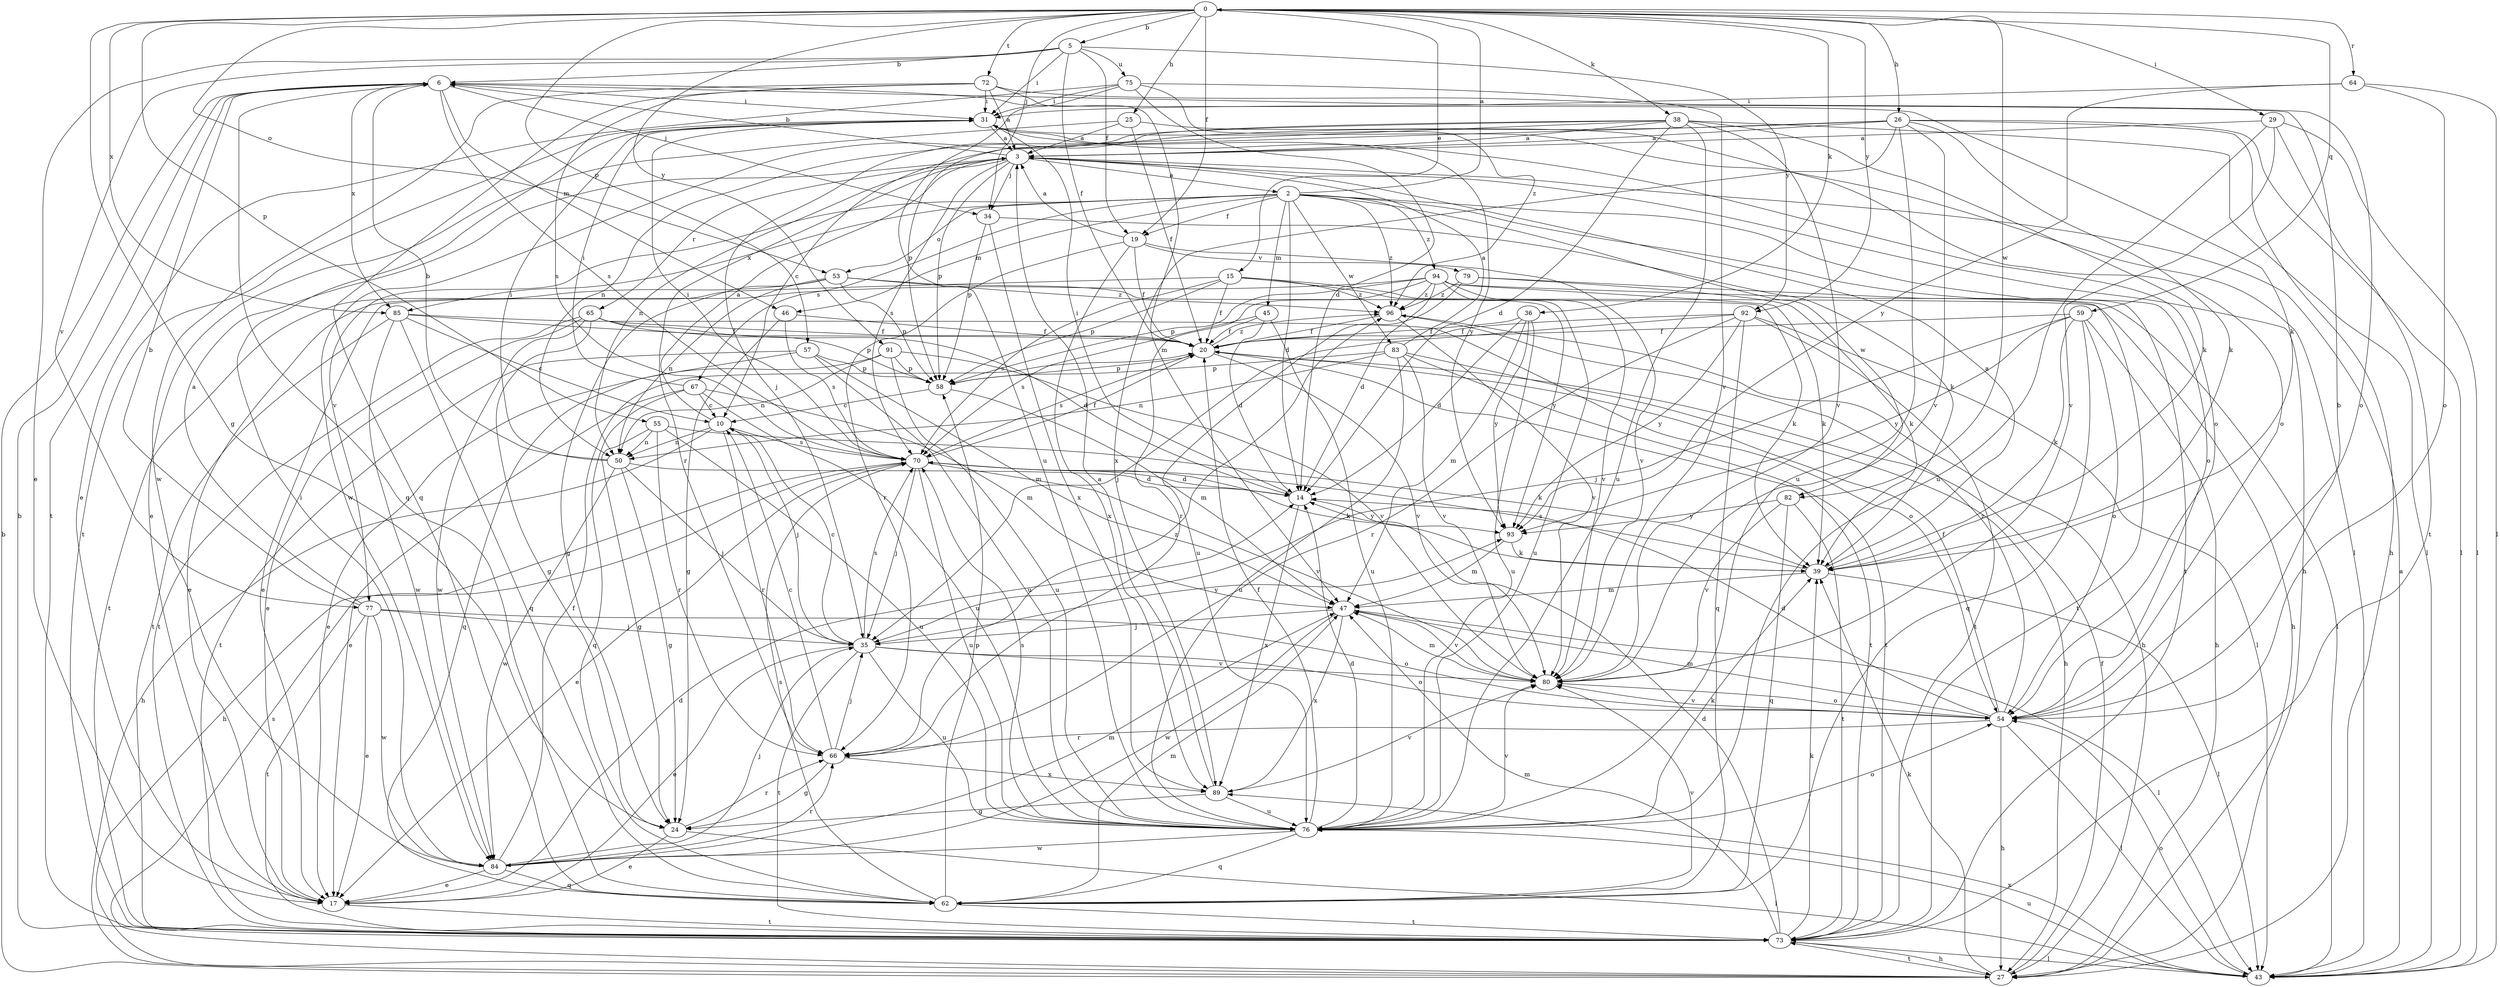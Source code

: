 strict digraph  {
0;
2;
3;
5;
6;
10;
14;
15;
17;
19;
20;
24;
25;
26;
27;
29;
31;
34;
35;
36;
38;
39;
43;
45;
46;
47;
50;
53;
54;
55;
57;
58;
59;
62;
64;
65;
66;
67;
70;
72;
73;
75;
76;
77;
79;
80;
82;
83;
84;
85;
89;
91;
92;
93;
94;
96;
0 -> 5  [label=b];
0 -> 15  [label=e];
0 -> 19  [label=f];
0 -> 24  [label=g];
0 -> 25  [label=h];
0 -> 26  [label=h];
0 -> 29  [label=i];
0 -> 34  [label=j];
0 -> 36  [label=k];
0 -> 38  [label=k];
0 -> 53  [label=o];
0 -> 55  [label=p];
0 -> 57  [label=p];
0 -> 59  [label=q];
0 -> 64  [label=r];
0 -> 72  [label=t];
0 -> 82  [label=w];
0 -> 85  [label=x];
0 -> 91  [label=y];
0 -> 92  [label=y];
2 -> 0  [label=a];
2 -> 14  [label=d];
2 -> 19  [label=f];
2 -> 45  [label=m];
2 -> 46  [label=m];
2 -> 53  [label=o];
2 -> 54  [label=o];
2 -> 67  [label=s];
2 -> 73  [label=t];
2 -> 77  [label=v];
2 -> 82  [label=w];
2 -> 83  [label=w];
2 -> 85  [label=x];
2 -> 94  [label=z];
2 -> 96  [label=z];
3 -> 2  [label=a];
3 -> 6  [label=b];
3 -> 27  [label=h];
3 -> 34  [label=j];
3 -> 50  [label=n];
3 -> 58  [label=p];
3 -> 65  [label=r];
3 -> 66  [label=r];
3 -> 70  [label=s];
5 -> 6  [label=b];
5 -> 17  [label=e];
5 -> 19  [label=f];
5 -> 20  [label=f];
5 -> 31  [label=i];
5 -> 75  [label=u];
5 -> 77  [label=v];
5 -> 92  [label=y];
6 -> 31  [label=i];
6 -> 34  [label=j];
6 -> 39  [label=k];
6 -> 46  [label=m];
6 -> 62  [label=q];
6 -> 70  [label=s];
6 -> 73  [label=t];
6 -> 85  [label=x];
10 -> 3  [label=a];
10 -> 27  [label=h];
10 -> 35  [label=j];
10 -> 50  [label=n];
10 -> 66  [label=r];
10 -> 70  [label=s];
14 -> 31  [label=i];
14 -> 89  [label=x];
14 -> 93  [label=y];
15 -> 17  [label=e];
15 -> 20  [label=f];
15 -> 27  [label=h];
15 -> 58  [label=p];
15 -> 70  [label=s];
15 -> 93  [label=y];
15 -> 96  [label=z];
17 -> 14  [label=d];
17 -> 73  [label=t];
19 -> 3  [label=a];
19 -> 20  [label=f];
19 -> 66  [label=r];
19 -> 79  [label=v];
19 -> 80  [label=v];
19 -> 89  [label=x];
20 -> 58  [label=p];
20 -> 70  [label=s];
20 -> 73  [label=t];
20 -> 80  [label=v];
20 -> 96  [label=z];
24 -> 17  [label=e];
24 -> 43  [label=l];
24 -> 66  [label=r];
25 -> 3  [label=a];
25 -> 17  [label=e];
25 -> 20  [label=f];
25 -> 54  [label=o];
26 -> 3  [label=a];
26 -> 10  [label=c];
26 -> 27  [label=h];
26 -> 39  [label=k];
26 -> 43  [label=l];
26 -> 50  [label=n];
26 -> 76  [label=u];
26 -> 80  [label=v];
26 -> 89  [label=x];
27 -> 6  [label=b];
27 -> 20  [label=f];
27 -> 39  [label=k];
27 -> 70  [label=s];
27 -> 73  [label=t];
29 -> 3  [label=a];
29 -> 43  [label=l];
29 -> 73  [label=t];
29 -> 76  [label=u];
29 -> 80  [label=v];
31 -> 3  [label=a];
31 -> 43  [label=l];
31 -> 54  [label=o];
31 -> 73  [label=t];
31 -> 93  [label=y];
34 -> 39  [label=k];
34 -> 58  [label=p];
34 -> 89  [label=x];
35 -> 10  [label=c];
35 -> 17  [label=e];
35 -> 54  [label=o];
35 -> 70  [label=s];
35 -> 73  [label=t];
35 -> 76  [label=u];
35 -> 80  [label=v];
35 -> 93  [label=y];
36 -> 14  [label=d];
36 -> 20  [label=f];
36 -> 47  [label=m];
36 -> 76  [label=u];
36 -> 93  [label=y];
38 -> 3  [label=a];
38 -> 14  [label=d];
38 -> 35  [label=j];
38 -> 39  [label=k];
38 -> 43  [label=l];
38 -> 58  [label=p];
38 -> 76  [label=u];
38 -> 80  [label=v];
38 -> 84  [label=w];
39 -> 3  [label=a];
39 -> 43  [label=l];
39 -> 47  [label=m];
39 -> 70  [label=s];
43 -> 3  [label=a];
43 -> 54  [label=o];
43 -> 76  [label=u];
43 -> 89  [label=x];
45 -> 14  [label=d];
45 -> 20  [label=f];
45 -> 70  [label=s];
45 -> 76  [label=u];
46 -> 20  [label=f];
46 -> 24  [label=g];
46 -> 70  [label=s];
47 -> 35  [label=j];
47 -> 43  [label=l];
47 -> 80  [label=v];
47 -> 84  [label=w];
47 -> 89  [label=x];
50 -> 6  [label=b];
50 -> 14  [label=d];
50 -> 24  [label=g];
50 -> 31  [label=i];
50 -> 35  [label=j];
50 -> 84  [label=w];
53 -> 24  [label=g];
53 -> 39  [label=k];
53 -> 50  [label=n];
53 -> 58  [label=p];
53 -> 73  [label=t];
53 -> 96  [label=z];
54 -> 6  [label=b];
54 -> 14  [label=d];
54 -> 20  [label=f];
54 -> 27  [label=h];
54 -> 43  [label=l];
54 -> 47  [label=m];
54 -> 66  [label=r];
54 -> 80  [label=v];
54 -> 96  [label=z];
55 -> 24  [label=g];
55 -> 39  [label=k];
55 -> 50  [label=n];
55 -> 66  [label=r];
55 -> 76  [label=u];
57 -> 47  [label=m];
57 -> 58  [label=p];
57 -> 62  [label=q];
57 -> 73  [label=t];
57 -> 76  [label=u];
58 -> 10  [label=c];
58 -> 47  [label=m];
59 -> 20  [label=f];
59 -> 27  [label=h];
59 -> 35  [label=j];
59 -> 39  [label=k];
59 -> 54  [label=o];
59 -> 62  [label=q];
59 -> 93  [label=y];
62 -> 47  [label=m];
62 -> 58  [label=p];
62 -> 70  [label=s];
62 -> 73  [label=t];
62 -> 80  [label=v];
64 -> 31  [label=i];
64 -> 43  [label=l];
64 -> 54  [label=o];
64 -> 93  [label=y];
65 -> 14  [label=d];
65 -> 17  [label=e];
65 -> 20  [label=f];
65 -> 24  [label=g];
65 -> 58  [label=p];
65 -> 73  [label=t];
65 -> 84  [label=w];
66 -> 10  [label=c];
66 -> 24  [label=g];
66 -> 35  [label=j];
66 -> 89  [label=x];
66 -> 96  [label=z];
67 -> 10  [label=c];
67 -> 17  [label=e];
67 -> 31  [label=i];
67 -> 47  [label=m];
67 -> 62  [label=q];
67 -> 76  [label=u];
70 -> 14  [label=d];
70 -> 17  [label=e];
70 -> 20  [label=f];
70 -> 27  [label=h];
70 -> 31  [label=i];
70 -> 35  [label=j];
70 -> 39  [label=k];
70 -> 76  [label=u];
70 -> 80  [label=v];
72 -> 3  [label=a];
72 -> 31  [label=i];
72 -> 47  [label=m];
72 -> 54  [label=o];
72 -> 62  [label=q];
72 -> 70  [label=s];
72 -> 84  [label=w];
73 -> 6  [label=b];
73 -> 14  [label=d];
73 -> 27  [label=h];
73 -> 39  [label=k];
73 -> 43  [label=l];
73 -> 47  [label=m];
75 -> 14  [label=d];
75 -> 17  [label=e];
75 -> 31  [label=i];
75 -> 76  [label=u];
75 -> 80  [label=v];
75 -> 96  [label=z];
76 -> 14  [label=d];
76 -> 20  [label=f];
76 -> 39  [label=k];
76 -> 54  [label=o];
76 -> 62  [label=q];
76 -> 70  [label=s];
76 -> 80  [label=v];
76 -> 84  [label=w];
77 -> 3  [label=a];
77 -> 6  [label=b];
77 -> 17  [label=e];
77 -> 35  [label=j];
77 -> 54  [label=o];
77 -> 73  [label=t];
77 -> 84  [label=w];
79 -> 39  [label=k];
79 -> 43  [label=l];
79 -> 76  [label=u];
79 -> 96  [label=z];
80 -> 47  [label=m];
80 -> 54  [label=o];
82 -> 62  [label=q];
82 -> 73  [label=t];
82 -> 80  [label=v];
82 -> 93  [label=y];
83 -> 3  [label=a];
83 -> 27  [label=h];
83 -> 50  [label=n];
83 -> 58  [label=p];
83 -> 73  [label=t];
83 -> 76  [label=u];
83 -> 80  [label=v];
84 -> 17  [label=e];
84 -> 20  [label=f];
84 -> 31  [label=i];
84 -> 35  [label=j];
84 -> 47  [label=m];
84 -> 62  [label=q];
84 -> 66  [label=r];
85 -> 10  [label=c];
85 -> 20  [label=f];
85 -> 54  [label=o];
85 -> 62  [label=q];
85 -> 73  [label=t];
85 -> 84  [label=w];
89 -> 3  [label=a];
89 -> 24  [label=g];
89 -> 76  [label=u];
89 -> 80  [label=v];
91 -> 17  [label=e];
91 -> 50  [label=n];
91 -> 58  [label=p];
91 -> 76  [label=u];
91 -> 80  [label=v];
92 -> 20  [label=f];
92 -> 35  [label=j];
92 -> 43  [label=l];
92 -> 62  [label=q];
92 -> 66  [label=r];
92 -> 73  [label=t];
92 -> 93  [label=y];
93 -> 39  [label=k];
93 -> 47  [label=m];
94 -> 14  [label=d];
94 -> 17  [label=e];
94 -> 39  [label=k];
94 -> 58  [label=p];
94 -> 66  [label=r];
94 -> 73  [label=t];
94 -> 76  [label=u];
94 -> 80  [label=v];
94 -> 96  [label=z];
96 -> 20  [label=f];
96 -> 27  [label=h];
96 -> 80  [label=v];
}
